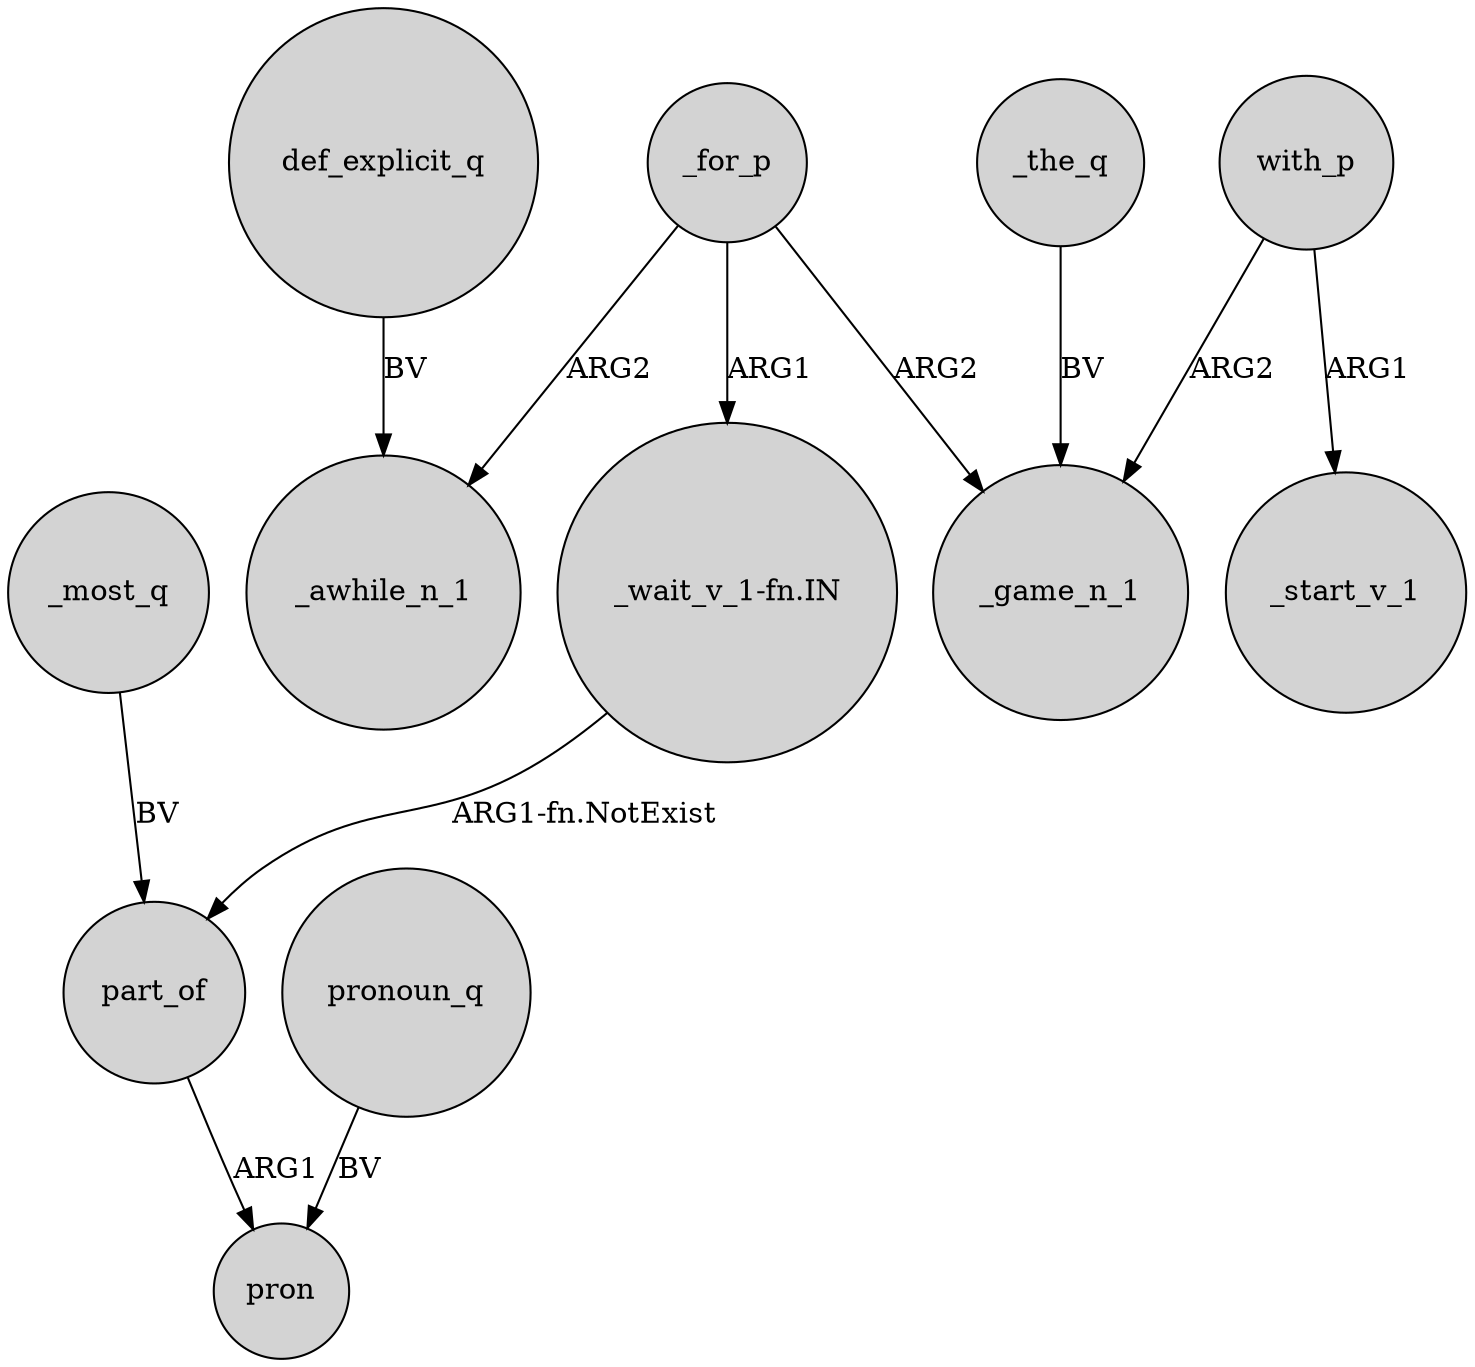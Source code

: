 digraph {
	node [shape=circle style=filled]
	_most_q -> part_of [label=BV]
	part_of -> pron [label=ARG1]
	def_explicit_q -> _awhile_n_1 [label=BV]
	_for_p -> _game_n_1 [label=ARG2]
	_for_p -> _awhile_n_1 [label=ARG2]
	with_p -> _start_v_1 [label=ARG1]
	"_wait_v_1-fn.IN" -> part_of [label="ARG1-fn.NotExist"]
	with_p -> _game_n_1 [label=ARG2]
	_the_q -> _game_n_1 [label=BV]
	_for_p -> "_wait_v_1-fn.IN" [label=ARG1]
	pronoun_q -> pron [label=BV]
}
